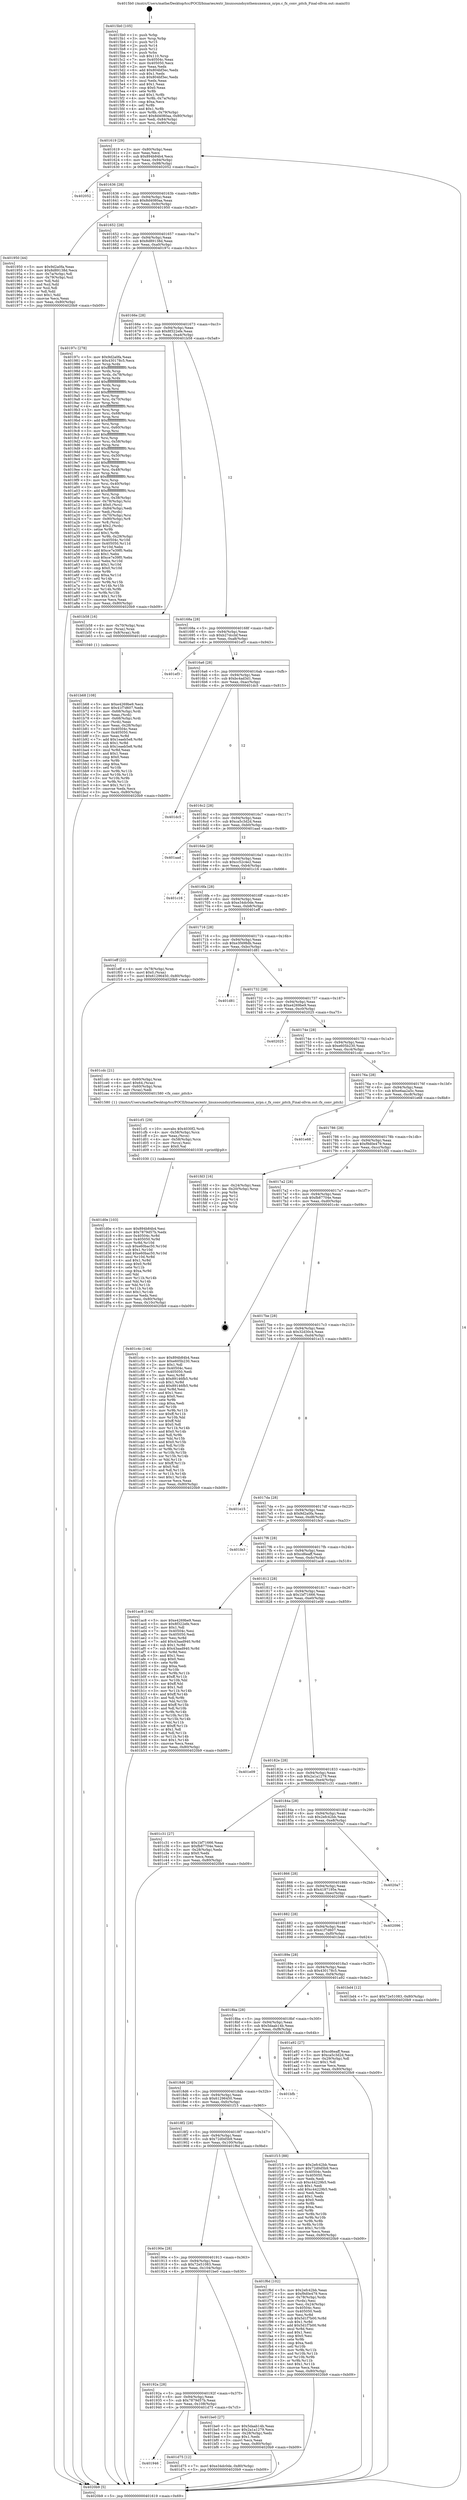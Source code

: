 digraph "0x4015b0" {
  label = "0x4015b0 (/mnt/c/Users/mathe/Desktop/tcc/POCII/binaries/extr_linuxsoundsynthemuxemux_nrpn.c_fx_conv_pitch_Final-ollvm.out::main(0))"
  labelloc = "t"
  node[shape=record]

  Entry [label="",width=0.3,height=0.3,shape=circle,fillcolor=black,style=filled]
  "0x401619" [label="{
     0x401619 [29]\l
     | [instrs]\l
     &nbsp;&nbsp;0x401619 \<+3\>: mov -0x80(%rbp),%eax\l
     &nbsp;&nbsp;0x40161c \<+2\>: mov %eax,%ecx\l
     &nbsp;&nbsp;0x40161e \<+6\>: sub $0x894b84b4,%ecx\l
     &nbsp;&nbsp;0x401624 \<+6\>: mov %eax,-0x94(%rbp)\l
     &nbsp;&nbsp;0x40162a \<+6\>: mov %ecx,-0x98(%rbp)\l
     &nbsp;&nbsp;0x401630 \<+6\>: je 0000000000402052 \<main+0xaa2\>\l
  }"]
  "0x402052" [label="{
     0x402052\l
  }", style=dashed]
  "0x401636" [label="{
     0x401636 [28]\l
     | [instrs]\l
     &nbsp;&nbsp;0x401636 \<+5\>: jmp 000000000040163b \<main+0x8b\>\l
     &nbsp;&nbsp;0x40163b \<+6\>: mov -0x94(%rbp),%eax\l
     &nbsp;&nbsp;0x401641 \<+5\>: sub $0x8d4080aa,%eax\l
     &nbsp;&nbsp;0x401646 \<+6\>: mov %eax,-0x9c(%rbp)\l
     &nbsp;&nbsp;0x40164c \<+6\>: je 0000000000401950 \<main+0x3a0\>\l
  }"]
  Exit [label="",width=0.3,height=0.3,shape=circle,fillcolor=black,style=filled,peripheries=2]
  "0x401950" [label="{
     0x401950 [44]\l
     | [instrs]\l
     &nbsp;&nbsp;0x401950 \<+5\>: mov $0x9d2a0fa,%eax\l
     &nbsp;&nbsp;0x401955 \<+5\>: mov $0x8d89138d,%ecx\l
     &nbsp;&nbsp;0x40195a \<+3\>: mov -0x7a(%rbp),%dl\l
     &nbsp;&nbsp;0x40195d \<+4\>: mov -0x79(%rbp),%sil\l
     &nbsp;&nbsp;0x401961 \<+3\>: mov %dl,%dil\l
     &nbsp;&nbsp;0x401964 \<+3\>: and %sil,%dil\l
     &nbsp;&nbsp;0x401967 \<+3\>: xor %sil,%dl\l
     &nbsp;&nbsp;0x40196a \<+3\>: or %dl,%dil\l
     &nbsp;&nbsp;0x40196d \<+4\>: test $0x1,%dil\l
     &nbsp;&nbsp;0x401971 \<+3\>: cmovne %ecx,%eax\l
     &nbsp;&nbsp;0x401974 \<+3\>: mov %eax,-0x80(%rbp)\l
     &nbsp;&nbsp;0x401977 \<+5\>: jmp 00000000004020b9 \<main+0xb09\>\l
  }"]
  "0x401652" [label="{
     0x401652 [28]\l
     | [instrs]\l
     &nbsp;&nbsp;0x401652 \<+5\>: jmp 0000000000401657 \<main+0xa7\>\l
     &nbsp;&nbsp;0x401657 \<+6\>: mov -0x94(%rbp),%eax\l
     &nbsp;&nbsp;0x40165d \<+5\>: sub $0x8d89138d,%eax\l
     &nbsp;&nbsp;0x401662 \<+6\>: mov %eax,-0xa0(%rbp)\l
     &nbsp;&nbsp;0x401668 \<+6\>: je 000000000040197c \<main+0x3cc\>\l
  }"]
  "0x4020b9" [label="{
     0x4020b9 [5]\l
     | [instrs]\l
     &nbsp;&nbsp;0x4020b9 \<+5\>: jmp 0000000000401619 \<main+0x69\>\l
  }"]
  "0x4015b0" [label="{
     0x4015b0 [105]\l
     | [instrs]\l
     &nbsp;&nbsp;0x4015b0 \<+1\>: push %rbp\l
     &nbsp;&nbsp;0x4015b1 \<+3\>: mov %rsp,%rbp\l
     &nbsp;&nbsp;0x4015b4 \<+2\>: push %r15\l
     &nbsp;&nbsp;0x4015b6 \<+2\>: push %r14\l
     &nbsp;&nbsp;0x4015b8 \<+2\>: push %r12\l
     &nbsp;&nbsp;0x4015ba \<+1\>: push %rbx\l
     &nbsp;&nbsp;0x4015bb \<+7\>: sub $0x110,%rsp\l
     &nbsp;&nbsp;0x4015c2 \<+7\>: mov 0x40504c,%eax\l
     &nbsp;&nbsp;0x4015c9 \<+7\>: mov 0x405050,%ecx\l
     &nbsp;&nbsp;0x4015d0 \<+2\>: mov %eax,%edx\l
     &nbsp;&nbsp;0x4015d2 \<+6\>: add $0x804bf3ec,%edx\l
     &nbsp;&nbsp;0x4015d8 \<+3\>: sub $0x1,%edx\l
     &nbsp;&nbsp;0x4015db \<+6\>: sub $0x804bf3ec,%edx\l
     &nbsp;&nbsp;0x4015e1 \<+3\>: imul %edx,%eax\l
     &nbsp;&nbsp;0x4015e4 \<+3\>: and $0x1,%eax\l
     &nbsp;&nbsp;0x4015e7 \<+3\>: cmp $0x0,%eax\l
     &nbsp;&nbsp;0x4015ea \<+4\>: sete %r8b\l
     &nbsp;&nbsp;0x4015ee \<+4\>: and $0x1,%r8b\l
     &nbsp;&nbsp;0x4015f2 \<+4\>: mov %r8b,-0x7a(%rbp)\l
     &nbsp;&nbsp;0x4015f6 \<+3\>: cmp $0xa,%ecx\l
     &nbsp;&nbsp;0x4015f9 \<+4\>: setl %r8b\l
     &nbsp;&nbsp;0x4015fd \<+4\>: and $0x1,%r8b\l
     &nbsp;&nbsp;0x401601 \<+4\>: mov %r8b,-0x79(%rbp)\l
     &nbsp;&nbsp;0x401605 \<+7\>: movl $0x8d4080aa,-0x80(%rbp)\l
     &nbsp;&nbsp;0x40160c \<+6\>: mov %edi,-0x84(%rbp)\l
     &nbsp;&nbsp;0x401612 \<+7\>: mov %rsi,-0x90(%rbp)\l
  }"]
  "0x401946" [label="{
     0x401946\l
  }", style=dashed]
  "0x40197c" [label="{
     0x40197c [278]\l
     | [instrs]\l
     &nbsp;&nbsp;0x40197c \<+5\>: mov $0x9d2a0fa,%eax\l
     &nbsp;&nbsp;0x401981 \<+5\>: mov $0x430178c5,%ecx\l
     &nbsp;&nbsp;0x401986 \<+3\>: mov %rsp,%rdx\l
     &nbsp;&nbsp;0x401989 \<+4\>: add $0xfffffffffffffff0,%rdx\l
     &nbsp;&nbsp;0x40198d \<+3\>: mov %rdx,%rsp\l
     &nbsp;&nbsp;0x401990 \<+4\>: mov %rdx,-0x78(%rbp)\l
     &nbsp;&nbsp;0x401994 \<+3\>: mov %rsp,%rdx\l
     &nbsp;&nbsp;0x401997 \<+4\>: add $0xfffffffffffffff0,%rdx\l
     &nbsp;&nbsp;0x40199b \<+3\>: mov %rdx,%rsp\l
     &nbsp;&nbsp;0x40199e \<+3\>: mov %rsp,%rsi\l
     &nbsp;&nbsp;0x4019a1 \<+4\>: add $0xfffffffffffffff0,%rsi\l
     &nbsp;&nbsp;0x4019a5 \<+3\>: mov %rsi,%rsp\l
     &nbsp;&nbsp;0x4019a8 \<+4\>: mov %rsi,-0x70(%rbp)\l
     &nbsp;&nbsp;0x4019ac \<+3\>: mov %rsp,%rsi\l
     &nbsp;&nbsp;0x4019af \<+4\>: add $0xfffffffffffffff0,%rsi\l
     &nbsp;&nbsp;0x4019b3 \<+3\>: mov %rsi,%rsp\l
     &nbsp;&nbsp;0x4019b6 \<+4\>: mov %rsi,-0x68(%rbp)\l
     &nbsp;&nbsp;0x4019ba \<+3\>: mov %rsp,%rsi\l
     &nbsp;&nbsp;0x4019bd \<+4\>: add $0xfffffffffffffff0,%rsi\l
     &nbsp;&nbsp;0x4019c1 \<+3\>: mov %rsi,%rsp\l
     &nbsp;&nbsp;0x4019c4 \<+4\>: mov %rsi,-0x60(%rbp)\l
     &nbsp;&nbsp;0x4019c8 \<+3\>: mov %rsp,%rsi\l
     &nbsp;&nbsp;0x4019cb \<+4\>: add $0xfffffffffffffff0,%rsi\l
     &nbsp;&nbsp;0x4019cf \<+3\>: mov %rsi,%rsp\l
     &nbsp;&nbsp;0x4019d2 \<+4\>: mov %rsi,-0x58(%rbp)\l
     &nbsp;&nbsp;0x4019d6 \<+3\>: mov %rsp,%rsi\l
     &nbsp;&nbsp;0x4019d9 \<+4\>: add $0xfffffffffffffff0,%rsi\l
     &nbsp;&nbsp;0x4019dd \<+3\>: mov %rsi,%rsp\l
     &nbsp;&nbsp;0x4019e0 \<+4\>: mov %rsi,-0x50(%rbp)\l
     &nbsp;&nbsp;0x4019e4 \<+3\>: mov %rsp,%rsi\l
     &nbsp;&nbsp;0x4019e7 \<+4\>: add $0xfffffffffffffff0,%rsi\l
     &nbsp;&nbsp;0x4019eb \<+3\>: mov %rsi,%rsp\l
     &nbsp;&nbsp;0x4019ee \<+4\>: mov %rsi,-0x48(%rbp)\l
     &nbsp;&nbsp;0x4019f2 \<+3\>: mov %rsp,%rsi\l
     &nbsp;&nbsp;0x4019f5 \<+4\>: add $0xfffffffffffffff0,%rsi\l
     &nbsp;&nbsp;0x4019f9 \<+3\>: mov %rsi,%rsp\l
     &nbsp;&nbsp;0x4019fc \<+4\>: mov %rsi,-0x40(%rbp)\l
     &nbsp;&nbsp;0x401a00 \<+3\>: mov %rsp,%rsi\l
     &nbsp;&nbsp;0x401a03 \<+4\>: add $0xfffffffffffffff0,%rsi\l
     &nbsp;&nbsp;0x401a07 \<+3\>: mov %rsi,%rsp\l
     &nbsp;&nbsp;0x401a0a \<+4\>: mov %rsi,-0x38(%rbp)\l
     &nbsp;&nbsp;0x401a0e \<+4\>: mov -0x78(%rbp),%rsi\l
     &nbsp;&nbsp;0x401a12 \<+6\>: movl $0x0,(%rsi)\l
     &nbsp;&nbsp;0x401a18 \<+6\>: mov -0x84(%rbp),%edi\l
     &nbsp;&nbsp;0x401a1e \<+2\>: mov %edi,(%rdx)\l
     &nbsp;&nbsp;0x401a20 \<+4\>: mov -0x70(%rbp),%rsi\l
     &nbsp;&nbsp;0x401a24 \<+7\>: mov -0x90(%rbp),%r8\l
     &nbsp;&nbsp;0x401a2b \<+3\>: mov %r8,(%rsi)\l
     &nbsp;&nbsp;0x401a2e \<+3\>: cmpl $0x2,(%rdx)\l
     &nbsp;&nbsp;0x401a31 \<+4\>: setne %r9b\l
     &nbsp;&nbsp;0x401a35 \<+4\>: and $0x1,%r9b\l
     &nbsp;&nbsp;0x401a39 \<+4\>: mov %r9b,-0x29(%rbp)\l
     &nbsp;&nbsp;0x401a3d \<+8\>: mov 0x40504c,%r10d\l
     &nbsp;&nbsp;0x401a45 \<+8\>: mov 0x405050,%r11d\l
     &nbsp;&nbsp;0x401a4d \<+3\>: mov %r10d,%ebx\l
     &nbsp;&nbsp;0x401a50 \<+6\>: add $0xce7e39f0,%ebx\l
     &nbsp;&nbsp;0x401a56 \<+3\>: sub $0x1,%ebx\l
     &nbsp;&nbsp;0x401a59 \<+6\>: sub $0xce7e39f0,%ebx\l
     &nbsp;&nbsp;0x401a5f \<+4\>: imul %ebx,%r10d\l
     &nbsp;&nbsp;0x401a63 \<+4\>: and $0x1,%r10d\l
     &nbsp;&nbsp;0x401a67 \<+4\>: cmp $0x0,%r10d\l
     &nbsp;&nbsp;0x401a6b \<+4\>: sete %r9b\l
     &nbsp;&nbsp;0x401a6f \<+4\>: cmp $0xa,%r11d\l
     &nbsp;&nbsp;0x401a73 \<+4\>: setl %r14b\l
     &nbsp;&nbsp;0x401a77 \<+3\>: mov %r9b,%r15b\l
     &nbsp;&nbsp;0x401a7a \<+3\>: and %r14b,%r15b\l
     &nbsp;&nbsp;0x401a7d \<+3\>: xor %r14b,%r9b\l
     &nbsp;&nbsp;0x401a80 \<+3\>: or %r9b,%r15b\l
     &nbsp;&nbsp;0x401a83 \<+4\>: test $0x1,%r15b\l
     &nbsp;&nbsp;0x401a87 \<+3\>: cmovne %ecx,%eax\l
     &nbsp;&nbsp;0x401a8a \<+3\>: mov %eax,-0x80(%rbp)\l
     &nbsp;&nbsp;0x401a8d \<+5\>: jmp 00000000004020b9 \<main+0xb09\>\l
  }"]
  "0x40166e" [label="{
     0x40166e [28]\l
     | [instrs]\l
     &nbsp;&nbsp;0x40166e \<+5\>: jmp 0000000000401673 \<main+0xc3\>\l
     &nbsp;&nbsp;0x401673 \<+6\>: mov -0x94(%rbp),%eax\l
     &nbsp;&nbsp;0x401679 \<+5\>: sub $0x8f322efe,%eax\l
     &nbsp;&nbsp;0x40167e \<+6\>: mov %eax,-0xa4(%rbp)\l
     &nbsp;&nbsp;0x401684 \<+6\>: je 0000000000401b58 \<main+0x5a8\>\l
  }"]
  "0x401d75" [label="{
     0x401d75 [12]\l
     | [instrs]\l
     &nbsp;&nbsp;0x401d75 \<+7\>: movl $0xe34dc0de,-0x80(%rbp)\l
     &nbsp;&nbsp;0x401d7c \<+5\>: jmp 00000000004020b9 \<main+0xb09\>\l
  }"]
  "0x401d0e" [label="{
     0x401d0e [103]\l
     | [instrs]\l
     &nbsp;&nbsp;0x401d0e \<+5\>: mov $0x894b84b4,%esi\l
     &nbsp;&nbsp;0x401d13 \<+5\>: mov $0x7879d57b,%edx\l
     &nbsp;&nbsp;0x401d18 \<+8\>: mov 0x40504c,%r8d\l
     &nbsp;&nbsp;0x401d20 \<+8\>: mov 0x405050,%r9d\l
     &nbsp;&nbsp;0x401d28 \<+3\>: mov %r8d,%r10d\l
     &nbsp;&nbsp;0x401d2b \<+7\>: sub $0xe60bac50,%r10d\l
     &nbsp;&nbsp;0x401d32 \<+4\>: sub $0x1,%r10d\l
     &nbsp;&nbsp;0x401d36 \<+7\>: add $0xe60bac50,%r10d\l
     &nbsp;&nbsp;0x401d3d \<+4\>: imul %r10d,%r8d\l
     &nbsp;&nbsp;0x401d41 \<+4\>: and $0x1,%r8d\l
     &nbsp;&nbsp;0x401d45 \<+4\>: cmp $0x0,%r8d\l
     &nbsp;&nbsp;0x401d49 \<+4\>: sete %r11b\l
     &nbsp;&nbsp;0x401d4d \<+4\>: cmp $0xa,%r9d\l
     &nbsp;&nbsp;0x401d51 \<+3\>: setl %bl\l
     &nbsp;&nbsp;0x401d54 \<+3\>: mov %r11b,%r14b\l
     &nbsp;&nbsp;0x401d57 \<+3\>: and %bl,%r14b\l
     &nbsp;&nbsp;0x401d5a \<+3\>: xor %bl,%r11b\l
     &nbsp;&nbsp;0x401d5d \<+3\>: or %r11b,%r14b\l
     &nbsp;&nbsp;0x401d60 \<+4\>: test $0x1,%r14b\l
     &nbsp;&nbsp;0x401d64 \<+3\>: cmovne %edx,%esi\l
     &nbsp;&nbsp;0x401d67 \<+3\>: mov %esi,-0x80(%rbp)\l
     &nbsp;&nbsp;0x401d6a \<+6\>: mov %eax,-0x10c(%rbp)\l
     &nbsp;&nbsp;0x401d70 \<+5\>: jmp 00000000004020b9 \<main+0xb09\>\l
  }"]
  "0x401b58" [label="{
     0x401b58 [16]\l
     | [instrs]\l
     &nbsp;&nbsp;0x401b58 \<+4\>: mov -0x70(%rbp),%rax\l
     &nbsp;&nbsp;0x401b5c \<+3\>: mov (%rax),%rax\l
     &nbsp;&nbsp;0x401b5f \<+4\>: mov 0x8(%rax),%rdi\l
     &nbsp;&nbsp;0x401b63 \<+5\>: call 0000000000401040 \<atoi@plt\>\l
     | [calls]\l
     &nbsp;&nbsp;0x401040 \{1\} (unknown)\l
  }"]
  "0x40168a" [label="{
     0x40168a [28]\l
     | [instrs]\l
     &nbsp;&nbsp;0x40168a \<+5\>: jmp 000000000040168f \<main+0xdf\>\l
     &nbsp;&nbsp;0x40168f \<+6\>: mov -0x94(%rbp),%eax\l
     &nbsp;&nbsp;0x401695 \<+5\>: sub $0xb27dccbf,%eax\l
     &nbsp;&nbsp;0x40169a \<+6\>: mov %eax,-0xa8(%rbp)\l
     &nbsp;&nbsp;0x4016a0 \<+6\>: je 0000000000401ef3 \<main+0x943\>\l
  }"]
  "0x401cf1" [label="{
     0x401cf1 [29]\l
     | [instrs]\l
     &nbsp;&nbsp;0x401cf1 \<+10\>: movabs $0x4030f2,%rdi\l
     &nbsp;&nbsp;0x401cfb \<+4\>: mov -0x58(%rbp),%rcx\l
     &nbsp;&nbsp;0x401cff \<+2\>: mov %eax,(%rcx)\l
     &nbsp;&nbsp;0x401d01 \<+4\>: mov -0x58(%rbp),%rcx\l
     &nbsp;&nbsp;0x401d05 \<+2\>: mov (%rcx),%esi\l
     &nbsp;&nbsp;0x401d07 \<+2\>: mov $0x0,%al\l
     &nbsp;&nbsp;0x401d09 \<+5\>: call 0000000000401030 \<printf@plt\>\l
     | [calls]\l
     &nbsp;&nbsp;0x401030 \{1\} (unknown)\l
  }"]
  "0x401ef3" [label="{
     0x401ef3\l
  }", style=dashed]
  "0x4016a6" [label="{
     0x4016a6 [28]\l
     | [instrs]\l
     &nbsp;&nbsp;0x4016a6 \<+5\>: jmp 00000000004016ab \<main+0xfb\>\l
     &nbsp;&nbsp;0x4016ab \<+6\>: mov -0x94(%rbp),%eax\l
     &nbsp;&nbsp;0x4016b1 \<+5\>: sub $0xbc4ad3d1,%eax\l
     &nbsp;&nbsp;0x4016b6 \<+6\>: mov %eax,-0xac(%rbp)\l
     &nbsp;&nbsp;0x4016bc \<+6\>: je 0000000000401dc5 \<main+0x815\>\l
  }"]
  "0x40192a" [label="{
     0x40192a [28]\l
     | [instrs]\l
     &nbsp;&nbsp;0x40192a \<+5\>: jmp 000000000040192f \<main+0x37f\>\l
     &nbsp;&nbsp;0x40192f \<+6\>: mov -0x94(%rbp),%eax\l
     &nbsp;&nbsp;0x401935 \<+5\>: sub $0x7879d57b,%eax\l
     &nbsp;&nbsp;0x40193a \<+6\>: mov %eax,-0x108(%rbp)\l
     &nbsp;&nbsp;0x401940 \<+6\>: je 0000000000401d75 \<main+0x7c5\>\l
  }"]
  "0x401dc5" [label="{
     0x401dc5\l
  }", style=dashed]
  "0x4016c2" [label="{
     0x4016c2 [28]\l
     | [instrs]\l
     &nbsp;&nbsp;0x4016c2 \<+5\>: jmp 00000000004016c7 \<main+0x117\>\l
     &nbsp;&nbsp;0x4016c7 \<+6\>: mov -0x94(%rbp),%eax\l
     &nbsp;&nbsp;0x4016cd \<+5\>: sub $0xca5c3d2d,%eax\l
     &nbsp;&nbsp;0x4016d2 \<+6\>: mov %eax,-0xb0(%rbp)\l
     &nbsp;&nbsp;0x4016d8 \<+6\>: je 0000000000401aad \<main+0x4fd\>\l
  }"]
  "0x401be0" [label="{
     0x401be0 [27]\l
     | [instrs]\l
     &nbsp;&nbsp;0x401be0 \<+5\>: mov $0x5daab14b,%eax\l
     &nbsp;&nbsp;0x401be5 \<+5\>: mov $0x2a1a1279,%ecx\l
     &nbsp;&nbsp;0x401bea \<+3\>: mov -0x28(%rbp),%edx\l
     &nbsp;&nbsp;0x401bed \<+3\>: cmp $0x1,%edx\l
     &nbsp;&nbsp;0x401bf0 \<+3\>: cmovl %ecx,%eax\l
     &nbsp;&nbsp;0x401bf3 \<+3\>: mov %eax,-0x80(%rbp)\l
     &nbsp;&nbsp;0x401bf6 \<+5\>: jmp 00000000004020b9 \<main+0xb09\>\l
  }"]
  "0x401aad" [label="{
     0x401aad\l
  }", style=dashed]
  "0x4016de" [label="{
     0x4016de [28]\l
     | [instrs]\l
     &nbsp;&nbsp;0x4016de \<+5\>: jmp 00000000004016e3 \<main+0x133\>\l
     &nbsp;&nbsp;0x4016e3 \<+6\>: mov -0x94(%rbp),%eax\l
     &nbsp;&nbsp;0x4016e9 \<+5\>: sub $0xcc52c4e2,%eax\l
     &nbsp;&nbsp;0x4016ee \<+6\>: mov %eax,-0xb4(%rbp)\l
     &nbsp;&nbsp;0x4016f4 \<+6\>: je 0000000000401c16 \<main+0x666\>\l
  }"]
  "0x40190e" [label="{
     0x40190e [28]\l
     | [instrs]\l
     &nbsp;&nbsp;0x40190e \<+5\>: jmp 0000000000401913 \<main+0x363\>\l
     &nbsp;&nbsp;0x401913 \<+6\>: mov -0x94(%rbp),%eax\l
     &nbsp;&nbsp;0x401919 \<+5\>: sub $0x72e51083,%eax\l
     &nbsp;&nbsp;0x40191e \<+6\>: mov %eax,-0x104(%rbp)\l
     &nbsp;&nbsp;0x401924 \<+6\>: je 0000000000401be0 \<main+0x630\>\l
  }"]
  "0x401c16" [label="{
     0x401c16\l
  }", style=dashed]
  "0x4016fa" [label="{
     0x4016fa [28]\l
     | [instrs]\l
     &nbsp;&nbsp;0x4016fa \<+5\>: jmp 00000000004016ff \<main+0x14f\>\l
     &nbsp;&nbsp;0x4016ff \<+6\>: mov -0x94(%rbp),%eax\l
     &nbsp;&nbsp;0x401705 \<+5\>: sub $0xe34dc0de,%eax\l
     &nbsp;&nbsp;0x40170a \<+6\>: mov %eax,-0xb8(%rbp)\l
     &nbsp;&nbsp;0x401710 \<+6\>: je 0000000000401eff \<main+0x94f\>\l
  }"]
  "0x401f6d" [label="{
     0x401f6d [102]\l
     | [instrs]\l
     &nbsp;&nbsp;0x401f6d \<+5\>: mov $0x2efc42bb,%eax\l
     &nbsp;&nbsp;0x401f72 \<+5\>: mov $0xf9d0e479,%ecx\l
     &nbsp;&nbsp;0x401f77 \<+4\>: mov -0x78(%rbp),%rdx\l
     &nbsp;&nbsp;0x401f7b \<+2\>: mov (%rdx),%esi\l
     &nbsp;&nbsp;0x401f7d \<+3\>: mov %esi,-0x24(%rbp)\l
     &nbsp;&nbsp;0x401f80 \<+7\>: mov 0x40504c,%esi\l
     &nbsp;&nbsp;0x401f87 \<+7\>: mov 0x405050,%edi\l
     &nbsp;&nbsp;0x401f8e \<+3\>: mov %esi,%r8d\l
     &nbsp;&nbsp;0x401f91 \<+7\>: sub $0x5d1f7b00,%r8d\l
     &nbsp;&nbsp;0x401f98 \<+4\>: sub $0x1,%r8d\l
     &nbsp;&nbsp;0x401f9c \<+7\>: add $0x5d1f7b00,%r8d\l
     &nbsp;&nbsp;0x401fa3 \<+4\>: imul %r8d,%esi\l
     &nbsp;&nbsp;0x401fa7 \<+3\>: and $0x1,%esi\l
     &nbsp;&nbsp;0x401faa \<+3\>: cmp $0x0,%esi\l
     &nbsp;&nbsp;0x401fad \<+4\>: sete %r9b\l
     &nbsp;&nbsp;0x401fb1 \<+3\>: cmp $0xa,%edi\l
     &nbsp;&nbsp;0x401fb4 \<+4\>: setl %r10b\l
     &nbsp;&nbsp;0x401fb8 \<+3\>: mov %r9b,%r11b\l
     &nbsp;&nbsp;0x401fbb \<+3\>: and %r10b,%r11b\l
     &nbsp;&nbsp;0x401fbe \<+3\>: xor %r10b,%r9b\l
     &nbsp;&nbsp;0x401fc1 \<+3\>: or %r9b,%r11b\l
     &nbsp;&nbsp;0x401fc4 \<+4\>: test $0x1,%r11b\l
     &nbsp;&nbsp;0x401fc8 \<+3\>: cmovne %ecx,%eax\l
     &nbsp;&nbsp;0x401fcb \<+3\>: mov %eax,-0x80(%rbp)\l
     &nbsp;&nbsp;0x401fce \<+5\>: jmp 00000000004020b9 \<main+0xb09\>\l
  }"]
  "0x401eff" [label="{
     0x401eff [22]\l
     | [instrs]\l
     &nbsp;&nbsp;0x401eff \<+4\>: mov -0x78(%rbp),%rax\l
     &nbsp;&nbsp;0x401f03 \<+6\>: movl $0x0,(%rax)\l
     &nbsp;&nbsp;0x401f09 \<+7\>: movl $0x61296450,-0x80(%rbp)\l
     &nbsp;&nbsp;0x401f10 \<+5\>: jmp 00000000004020b9 \<main+0xb09\>\l
  }"]
  "0x401716" [label="{
     0x401716 [28]\l
     | [instrs]\l
     &nbsp;&nbsp;0x401716 \<+5\>: jmp 000000000040171b \<main+0x16b\>\l
     &nbsp;&nbsp;0x40171b \<+6\>: mov -0x94(%rbp),%eax\l
     &nbsp;&nbsp;0x401721 \<+5\>: sub $0xe3f498db,%eax\l
     &nbsp;&nbsp;0x401726 \<+6\>: mov %eax,-0xbc(%rbp)\l
     &nbsp;&nbsp;0x40172c \<+6\>: je 0000000000401d81 \<main+0x7d1\>\l
  }"]
  "0x4018f2" [label="{
     0x4018f2 [28]\l
     | [instrs]\l
     &nbsp;&nbsp;0x4018f2 \<+5\>: jmp 00000000004018f7 \<main+0x347\>\l
     &nbsp;&nbsp;0x4018f7 \<+6\>: mov -0x94(%rbp),%eax\l
     &nbsp;&nbsp;0x4018fd \<+5\>: sub $0x72d0d5b9,%eax\l
     &nbsp;&nbsp;0x401902 \<+6\>: mov %eax,-0x100(%rbp)\l
     &nbsp;&nbsp;0x401908 \<+6\>: je 0000000000401f6d \<main+0x9bd\>\l
  }"]
  "0x401d81" [label="{
     0x401d81\l
  }", style=dashed]
  "0x401732" [label="{
     0x401732 [28]\l
     | [instrs]\l
     &nbsp;&nbsp;0x401732 \<+5\>: jmp 0000000000401737 \<main+0x187\>\l
     &nbsp;&nbsp;0x401737 \<+6\>: mov -0x94(%rbp),%eax\l
     &nbsp;&nbsp;0x40173d \<+5\>: sub $0xe4269be9,%eax\l
     &nbsp;&nbsp;0x401742 \<+6\>: mov %eax,-0xc0(%rbp)\l
     &nbsp;&nbsp;0x401748 \<+6\>: je 0000000000402025 \<main+0xa75\>\l
  }"]
  "0x401f15" [label="{
     0x401f15 [88]\l
     | [instrs]\l
     &nbsp;&nbsp;0x401f15 \<+5\>: mov $0x2efc42bb,%eax\l
     &nbsp;&nbsp;0x401f1a \<+5\>: mov $0x72d0d5b9,%ecx\l
     &nbsp;&nbsp;0x401f1f \<+7\>: mov 0x40504c,%edx\l
     &nbsp;&nbsp;0x401f26 \<+7\>: mov 0x405050,%esi\l
     &nbsp;&nbsp;0x401f2d \<+2\>: mov %edx,%edi\l
     &nbsp;&nbsp;0x401f2f \<+6\>: sub $0xc44229b5,%edi\l
     &nbsp;&nbsp;0x401f35 \<+3\>: sub $0x1,%edi\l
     &nbsp;&nbsp;0x401f38 \<+6\>: add $0xc44229b5,%edi\l
     &nbsp;&nbsp;0x401f3e \<+3\>: imul %edi,%edx\l
     &nbsp;&nbsp;0x401f41 \<+3\>: and $0x1,%edx\l
     &nbsp;&nbsp;0x401f44 \<+3\>: cmp $0x0,%edx\l
     &nbsp;&nbsp;0x401f47 \<+4\>: sete %r8b\l
     &nbsp;&nbsp;0x401f4b \<+3\>: cmp $0xa,%esi\l
     &nbsp;&nbsp;0x401f4e \<+4\>: setl %r9b\l
     &nbsp;&nbsp;0x401f52 \<+3\>: mov %r8b,%r10b\l
     &nbsp;&nbsp;0x401f55 \<+3\>: and %r9b,%r10b\l
     &nbsp;&nbsp;0x401f58 \<+3\>: xor %r9b,%r8b\l
     &nbsp;&nbsp;0x401f5b \<+3\>: or %r8b,%r10b\l
     &nbsp;&nbsp;0x401f5e \<+4\>: test $0x1,%r10b\l
     &nbsp;&nbsp;0x401f62 \<+3\>: cmovne %ecx,%eax\l
     &nbsp;&nbsp;0x401f65 \<+3\>: mov %eax,-0x80(%rbp)\l
     &nbsp;&nbsp;0x401f68 \<+5\>: jmp 00000000004020b9 \<main+0xb09\>\l
  }"]
  "0x402025" [label="{
     0x402025\l
  }", style=dashed]
  "0x40174e" [label="{
     0x40174e [28]\l
     | [instrs]\l
     &nbsp;&nbsp;0x40174e \<+5\>: jmp 0000000000401753 \<main+0x1a3\>\l
     &nbsp;&nbsp;0x401753 \<+6\>: mov -0x94(%rbp),%eax\l
     &nbsp;&nbsp;0x401759 \<+5\>: sub $0xe605b230,%eax\l
     &nbsp;&nbsp;0x40175e \<+6\>: mov %eax,-0xc4(%rbp)\l
     &nbsp;&nbsp;0x401764 \<+6\>: je 0000000000401cdc \<main+0x72c\>\l
  }"]
  "0x4018d6" [label="{
     0x4018d6 [28]\l
     | [instrs]\l
     &nbsp;&nbsp;0x4018d6 \<+5\>: jmp 00000000004018db \<main+0x32b\>\l
     &nbsp;&nbsp;0x4018db \<+6\>: mov -0x94(%rbp),%eax\l
     &nbsp;&nbsp;0x4018e1 \<+5\>: sub $0x61296450,%eax\l
     &nbsp;&nbsp;0x4018e6 \<+6\>: mov %eax,-0xfc(%rbp)\l
     &nbsp;&nbsp;0x4018ec \<+6\>: je 0000000000401f15 \<main+0x965\>\l
  }"]
  "0x401cdc" [label="{
     0x401cdc [21]\l
     | [instrs]\l
     &nbsp;&nbsp;0x401cdc \<+4\>: mov -0x60(%rbp),%rax\l
     &nbsp;&nbsp;0x401ce0 \<+6\>: movl $0x64,(%rax)\l
     &nbsp;&nbsp;0x401ce6 \<+4\>: mov -0x60(%rbp),%rax\l
     &nbsp;&nbsp;0x401cea \<+2\>: mov (%rax),%edi\l
     &nbsp;&nbsp;0x401cec \<+5\>: call 0000000000401580 \<fx_conv_pitch\>\l
     | [calls]\l
     &nbsp;&nbsp;0x401580 \{1\} (/mnt/c/Users/mathe/Desktop/tcc/POCII/binaries/extr_linuxsoundsynthemuxemux_nrpn.c_fx_conv_pitch_Final-ollvm.out::fx_conv_pitch)\l
  }"]
  "0x40176a" [label="{
     0x40176a [28]\l
     | [instrs]\l
     &nbsp;&nbsp;0x40176a \<+5\>: jmp 000000000040176f \<main+0x1bf\>\l
     &nbsp;&nbsp;0x40176f \<+6\>: mov -0x94(%rbp),%eax\l
     &nbsp;&nbsp;0x401775 \<+5\>: sub $0xe6aa2a5c,%eax\l
     &nbsp;&nbsp;0x40177a \<+6\>: mov %eax,-0xc8(%rbp)\l
     &nbsp;&nbsp;0x401780 \<+6\>: je 0000000000401e68 \<main+0x8b8\>\l
  }"]
  "0x401bfb" [label="{
     0x401bfb\l
  }", style=dashed]
  "0x401e68" [label="{
     0x401e68\l
  }", style=dashed]
  "0x401786" [label="{
     0x401786 [28]\l
     | [instrs]\l
     &nbsp;&nbsp;0x401786 \<+5\>: jmp 000000000040178b \<main+0x1db\>\l
     &nbsp;&nbsp;0x40178b \<+6\>: mov -0x94(%rbp),%eax\l
     &nbsp;&nbsp;0x401791 \<+5\>: sub $0xf9d0e479,%eax\l
     &nbsp;&nbsp;0x401796 \<+6\>: mov %eax,-0xcc(%rbp)\l
     &nbsp;&nbsp;0x40179c \<+6\>: je 0000000000401fd3 \<main+0xa23\>\l
  }"]
  "0x401b68" [label="{
     0x401b68 [108]\l
     | [instrs]\l
     &nbsp;&nbsp;0x401b68 \<+5\>: mov $0xe4269be9,%ecx\l
     &nbsp;&nbsp;0x401b6d \<+5\>: mov $0x41f7d607,%edx\l
     &nbsp;&nbsp;0x401b72 \<+4\>: mov -0x68(%rbp),%rdi\l
     &nbsp;&nbsp;0x401b76 \<+2\>: mov %eax,(%rdi)\l
     &nbsp;&nbsp;0x401b78 \<+4\>: mov -0x68(%rbp),%rdi\l
     &nbsp;&nbsp;0x401b7c \<+2\>: mov (%rdi),%eax\l
     &nbsp;&nbsp;0x401b7e \<+3\>: mov %eax,-0x28(%rbp)\l
     &nbsp;&nbsp;0x401b81 \<+7\>: mov 0x40504c,%eax\l
     &nbsp;&nbsp;0x401b88 \<+7\>: mov 0x405050,%esi\l
     &nbsp;&nbsp;0x401b8f \<+3\>: mov %eax,%r8d\l
     &nbsp;&nbsp;0x401b92 \<+7\>: add $0x1eaeb5e8,%r8d\l
     &nbsp;&nbsp;0x401b99 \<+4\>: sub $0x1,%r8d\l
     &nbsp;&nbsp;0x401b9d \<+7\>: sub $0x1eaeb5e8,%r8d\l
     &nbsp;&nbsp;0x401ba4 \<+4\>: imul %r8d,%eax\l
     &nbsp;&nbsp;0x401ba8 \<+3\>: and $0x1,%eax\l
     &nbsp;&nbsp;0x401bab \<+3\>: cmp $0x0,%eax\l
     &nbsp;&nbsp;0x401bae \<+4\>: sete %r9b\l
     &nbsp;&nbsp;0x401bb2 \<+3\>: cmp $0xa,%esi\l
     &nbsp;&nbsp;0x401bb5 \<+4\>: setl %r10b\l
     &nbsp;&nbsp;0x401bb9 \<+3\>: mov %r9b,%r11b\l
     &nbsp;&nbsp;0x401bbc \<+3\>: and %r10b,%r11b\l
     &nbsp;&nbsp;0x401bbf \<+3\>: xor %r10b,%r9b\l
     &nbsp;&nbsp;0x401bc2 \<+3\>: or %r9b,%r11b\l
     &nbsp;&nbsp;0x401bc5 \<+4\>: test $0x1,%r11b\l
     &nbsp;&nbsp;0x401bc9 \<+3\>: cmovne %edx,%ecx\l
     &nbsp;&nbsp;0x401bcc \<+3\>: mov %ecx,-0x80(%rbp)\l
     &nbsp;&nbsp;0x401bcf \<+5\>: jmp 00000000004020b9 \<main+0xb09\>\l
  }"]
  "0x401fd3" [label="{
     0x401fd3 [16]\l
     | [instrs]\l
     &nbsp;&nbsp;0x401fd3 \<+3\>: mov -0x24(%rbp),%eax\l
     &nbsp;&nbsp;0x401fd6 \<+4\>: lea -0x20(%rbp),%rsp\l
     &nbsp;&nbsp;0x401fda \<+1\>: pop %rbx\l
     &nbsp;&nbsp;0x401fdb \<+2\>: pop %r12\l
     &nbsp;&nbsp;0x401fdd \<+2\>: pop %r14\l
     &nbsp;&nbsp;0x401fdf \<+2\>: pop %r15\l
     &nbsp;&nbsp;0x401fe1 \<+1\>: pop %rbp\l
     &nbsp;&nbsp;0x401fe2 \<+1\>: ret\l
  }"]
  "0x4017a2" [label="{
     0x4017a2 [28]\l
     | [instrs]\l
     &nbsp;&nbsp;0x4017a2 \<+5\>: jmp 00000000004017a7 \<main+0x1f7\>\l
     &nbsp;&nbsp;0x4017a7 \<+6\>: mov -0x94(%rbp),%eax\l
     &nbsp;&nbsp;0x4017ad \<+5\>: sub $0xfb87704e,%eax\l
     &nbsp;&nbsp;0x4017b2 \<+6\>: mov %eax,-0xd0(%rbp)\l
     &nbsp;&nbsp;0x4017b8 \<+6\>: je 0000000000401c4c \<main+0x69c\>\l
  }"]
  "0x4018ba" [label="{
     0x4018ba [28]\l
     | [instrs]\l
     &nbsp;&nbsp;0x4018ba \<+5\>: jmp 00000000004018bf \<main+0x30f\>\l
     &nbsp;&nbsp;0x4018bf \<+6\>: mov -0x94(%rbp),%eax\l
     &nbsp;&nbsp;0x4018c5 \<+5\>: sub $0x5daab14b,%eax\l
     &nbsp;&nbsp;0x4018ca \<+6\>: mov %eax,-0xf8(%rbp)\l
     &nbsp;&nbsp;0x4018d0 \<+6\>: je 0000000000401bfb \<main+0x64b\>\l
  }"]
  "0x401c4c" [label="{
     0x401c4c [144]\l
     | [instrs]\l
     &nbsp;&nbsp;0x401c4c \<+5\>: mov $0x894b84b4,%eax\l
     &nbsp;&nbsp;0x401c51 \<+5\>: mov $0xe605b230,%ecx\l
     &nbsp;&nbsp;0x401c56 \<+2\>: mov $0x1,%dl\l
     &nbsp;&nbsp;0x401c58 \<+7\>: mov 0x40504c,%esi\l
     &nbsp;&nbsp;0x401c5f \<+7\>: mov 0x405050,%edi\l
     &nbsp;&nbsp;0x401c66 \<+3\>: mov %esi,%r8d\l
     &nbsp;&nbsp;0x401c69 \<+7\>: sub $0x89146fb5,%r8d\l
     &nbsp;&nbsp;0x401c70 \<+4\>: sub $0x1,%r8d\l
     &nbsp;&nbsp;0x401c74 \<+7\>: add $0x89146fb5,%r8d\l
     &nbsp;&nbsp;0x401c7b \<+4\>: imul %r8d,%esi\l
     &nbsp;&nbsp;0x401c7f \<+3\>: and $0x1,%esi\l
     &nbsp;&nbsp;0x401c82 \<+3\>: cmp $0x0,%esi\l
     &nbsp;&nbsp;0x401c85 \<+4\>: sete %r9b\l
     &nbsp;&nbsp;0x401c89 \<+3\>: cmp $0xa,%edi\l
     &nbsp;&nbsp;0x401c8c \<+4\>: setl %r10b\l
     &nbsp;&nbsp;0x401c90 \<+3\>: mov %r9b,%r11b\l
     &nbsp;&nbsp;0x401c93 \<+4\>: xor $0xff,%r11b\l
     &nbsp;&nbsp;0x401c97 \<+3\>: mov %r10b,%bl\l
     &nbsp;&nbsp;0x401c9a \<+3\>: xor $0xff,%bl\l
     &nbsp;&nbsp;0x401c9d \<+3\>: xor $0x0,%dl\l
     &nbsp;&nbsp;0x401ca0 \<+3\>: mov %r11b,%r14b\l
     &nbsp;&nbsp;0x401ca3 \<+4\>: and $0x0,%r14b\l
     &nbsp;&nbsp;0x401ca7 \<+3\>: and %dl,%r9b\l
     &nbsp;&nbsp;0x401caa \<+3\>: mov %bl,%r15b\l
     &nbsp;&nbsp;0x401cad \<+4\>: and $0x0,%r15b\l
     &nbsp;&nbsp;0x401cb1 \<+3\>: and %dl,%r10b\l
     &nbsp;&nbsp;0x401cb4 \<+3\>: or %r9b,%r14b\l
     &nbsp;&nbsp;0x401cb7 \<+3\>: or %r10b,%r15b\l
     &nbsp;&nbsp;0x401cba \<+3\>: xor %r15b,%r14b\l
     &nbsp;&nbsp;0x401cbd \<+3\>: or %bl,%r11b\l
     &nbsp;&nbsp;0x401cc0 \<+4\>: xor $0xff,%r11b\l
     &nbsp;&nbsp;0x401cc4 \<+3\>: or $0x0,%dl\l
     &nbsp;&nbsp;0x401cc7 \<+3\>: and %dl,%r11b\l
     &nbsp;&nbsp;0x401cca \<+3\>: or %r11b,%r14b\l
     &nbsp;&nbsp;0x401ccd \<+4\>: test $0x1,%r14b\l
     &nbsp;&nbsp;0x401cd1 \<+3\>: cmovne %ecx,%eax\l
     &nbsp;&nbsp;0x401cd4 \<+3\>: mov %eax,-0x80(%rbp)\l
     &nbsp;&nbsp;0x401cd7 \<+5\>: jmp 00000000004020b9 \<main+0xb09\>\l
  }"]
  "0x4017be" [label="{
     0x4017be [28]\l
     | [instrs]\l
     &nbsp;&nbsp;0x4017be \<+5\>: jmp 00000000004017c3 \<main+0x213\>\l
     &nbsp;&nbsp;0x4017c3 \<+6\>: mov -0x94(%rbp),%eax\l
     &nbsp;&nbsp;0x4017c9 \<+5\>: sub $0x32d30c4,%eax\l
     &nbsp;&nbsp;0x4017ce \<+6\>: mov %eax,-0xd4(%rbp)\l
     &nbsp;&nbsp;0x4017d4 \<+6\>: je 0000000000401e15 \<main+0x865\>\l
  }"]
  "0x401a92" [label="{
     0x401a92 [27]\l
     | [instrs]\l
     &nbsp;&nbsp;0x401a92 \<+5\>: mov $0xcd6eaff,%eax\l
     &nbsp;&nbsp;0x401a97 \<+5\>: mov $0xca5c3d2d,%ecx\l
     &nbsp;&nbsp;0x401a9c \<+3\>: mov -0x29(%rbp),%dl\l
     &nbsp;&nbsp;0x401a9f \<+3\>: test $0x1,%dl\l
     &nbsp;&nbsp;0x401aa2 \<+3\>: cmovne %ecx,%eax\l
     &nbsp;&nbsp;0x401aa5 \<+3\>: mov %eax,-0x80(%rbp)\l
     &nbsp;&nbsp;0x401aa8 \<+5\>: jmp 00000000004020b9 \<main+0xb09\>\l
  }"]
  "0x401e15" [label="{
     0x401e15\l
  }", style=dashed]
  "0x4017da" [label="{
     0x4017da [28]\l
     | [instrs]\l
     &nbsp;&nbsp;0x4017da \<+5\>: jmp 00000000004017df \<main+0x22f\>\l
     &nbsp;&nbsp;0x4017df \<+6\>: mov -0x94(%rbp),%eax\l
     &nbsp;&nbsp;0x4017e5 \<+5\>: sub $0x9d2a0fa,%eax\l
     &nbsp;&nbsp;0x4017ea \<+6\>: mov %eax,-0xd8(%rbp)\l
     &nbsp;&nbsp;0x4017f0 \<+6\>: je 0000000000401fe3 \<main+0xa33\>\l
  }"]
  "0x40189e" [label="{
     0x40189e [28]\l
     | [instrs]\l
     &nbsp;&nbsp;0x40189e \<+5\>: jmp 00000000004018a3 \<main+0x2f3\>\l
     &nbsp;&nbsp;0x4018a3 \<+6\>: mov -0x94(%rbp),%eax\l
     &nbsp;&nbsp;0x4018a9 \<+5\>: sub $0x430178c5,%eax\l
     &nbsp;&nbsp;0x4018ae \<+6\>: mov %eax,-0xf4(%rbp)\l
     &nbsp;&nbsp;0x4018b4 \<+6\>: je 0000000000401a92 \<main+0x4e2\>\l
  }"]
  "0x401fe3" [label="{
     0x401fe3\l
  }", style=dashed]
  "0x4017f6" [label="{
     0x4017f6 [28]\l
     | [instrs]\l
     &nbsp;&nbsp;0x4017f6 \<+5\>: jmp 00000000004017fb \<main+0x24b\>\l
     &nbsp;&nbsp;0x4017fb \<+6\>: mov -0x94(%rbp),%eax\l
     &nbsp;&nbsp;0x401801 \<+5\>: sub $0xcd6eaff,%eax\l
     &nbsp;&nbsp;0x401806 \<+6\>: mov %eax,-0xdc(%rbp)\l
     &nbsp;&nbsp;0x40180c \<+6\>: je 0000000000401ac8 \<main+0x518\>\l
  }"]
  "0x401bd4" [label="{
     0x401bd4 [12]\l
     | [instrs]\l
     &nbsp;&nbsp;0x401bd4 \<+7\>: movl $0x72e51083,-0x80(%rbp)\l
     &nbsp;&nbsp;0x401bdb \<+5\>: jmp 00000000004020b9 \<main+0xb09\>\l
  }"]
  "0x401ac8" [label="{
     0x401ac8 [144]\l
     | [instrs]\l
     &nbsp;&nbsp;0x401ac8 \<+5\>: mov $0xe4269be9,%eax\l
     &nbsp;&nbsp;0x401acd \<+5\>: mov $0x8f322efe,%ecx\l
     &nbsp;&nbsp;0x401ad2 \<+2\>: mov $0x1,%dl\l
     &nbsp;&nbsp;0x401ad4 \<+7\>: mov 0x40504c,%esi\l
     &nbsp;&nbsp;0x401adb \<+7\>: mov 0x405050,%edi\l
     &nbsp;&nbsp;0x401ae2 \<+3\>: mov %esi,%r8d\l
     &nbsp;&nbsp;0x401ae5 \<+7\>: add $0x43aad940,%r8d\l
     &nbsp;&nbsp;0x401aec \<+4\>: sub $0x1,%r8d\l
     &nbsp;&nbsp;0x401af0 \<+7\>: sub $0x43aad940,%r8d\l
     &nbsp;&nbsp;0x401af7 \<+4\>: imul %r8d,%esi\l
     &nbsp;&nbsp;0x401afb \<+3\>: and $0x1,%esi\l
     &nbsp;&nbsp;0x401afe \<+3\>: cmp $0x0,%esi\l
     &nbsp;&nbsp;0x401b01 \<+4\>: sete %r9b\l
     &nbsp;&nbsp;0x401b05 \<+3\>: cmp $0xa,%edi\l
     &nbsp;&nbsp;0x401b08 \<+4\>: setl %r10b\l
     &nbsp;&nbsp;0x401b0c \<+3\>: mov %r9b,%r11b\l
     &nbsp;&nbsp;0x401b0f \<+4\>: xor $0xff,%r11b\l
     &nbsp;&nbsp;0x401b13 \<+3\>: mov %r10b,%bl\l
     &nbsp;&nbsp;0x401b16 \<+3\>: xor $0xff,%bl\l
     &nbsp;&nbsp;0x401b19 \<+3\>: xor $0x1,%dl\l
     &nbsp;&nbsp;0x401b1c \<+3\>: mov %r11b,%r14b\l
     &nbsp;&nbsp;0x401b1f \<+4\>: and $0xff,%r14b\l
     &nbsp;&nbsp;0x401b23 \<+3\>: and %dl,%r9b\l
     &nbsp;&nbsp;0x401b26 \<+3\>: mov %bl,%r15b\l
     &nbsp;&nbsp;0x401b29 \<+4\>: and $0xff,%r15b\l
     &nbsp;&nbsp;0x401b2d \<+3\>: and %dl,%r10b\l
     &nbsp;&nbsp;0x401b30 \<+3\>: or %r9b,%r14b\l
     &nbsp;&nbsp;0x401b33 \<+3\>: or %r10b,%r15b\l
     &nbsp;&nbsp;0x401b36 \<+3\>: xor %r15b,%r14b\l
     &nbsp;&nbsp;0x401b39 \<+3\>: or %bl,%r11b\l
     &nbsp;&nbsp;0x401b3c \<+4\>: xor $0xff,%r11b\l
     &nbsp;&nbsp;0x401b40 \<+3\>: or $0x1,%dl\l
     &nbsp;&nbsp;0x401b43 \<+3\>: and %dl,%r11b\l
     &nbsp;&nbsp;0x401b46 \<+3\>: or %r11b,%r14b\l
     &nbsp;&nbsp;0x401b49 \<+4\>: test $0x1,%r14b\l
     &nbsp;&nbsp;0x401b4d \<+3\>: cmovne %ecx,%eax\l
     &nbsp;&nbsp;0x401b50 \<+3\>: mov %eax,-0x80(%rbp)\l
     &nbsp;&nbsp;0x401b53 \<+5\>: jmp 00000000004020b9 \<main+0xb09\>\l
  }"]
  "0x401812" [label="{
     0x401812 [28]\l
     | [instrs]\l
     &nbsp;&nbsp;0x401812 \<+5\>: jmp 0000000000401817 \<main+0x267\>\l
     &nbsp;&nbsp;0x401817 \<+6\>: mov -0x94(%rbp),%eax\l
     &nbsp;&nbsp;0x40181d \<+5\>: sub $0x1bf71666,%eax\l
     &nbsp;&nbsp;0x401822 \<+6\>: mov %eax,-0xe0(%rbp)\l
     &nbsp;&nbsp;0x401828 \<+6\>: je 0000000000401e09 \<main+0x859\>\l
  }"]
  "0x401882" [label="{
     0x401882 [28]\l
     | [instrs]\l
     &nbsp;&nbsp;0x401882 \<+5\>: jmp 0000000000401887 \<main+0x2d7\>\l
     &nbsp;&nbsp;0x401887 \<+6\>: mov -0x94(%rbp),%eax\l
     &nbsp;&nbsp;0x40188d \<+5\>: sub $0x41f7d607,%eax\l
     &nbsp;&nbsp;0x401892 \<+6\>: mov %eax,-0xf0(%rbp)\l
     &nbsp;&nbsp;0x401898 \<+6\>: je 0000000000401bd4 \<main+0x624\>\l
  }"]
  "0x401e09" [label="{
     0x401e09\l
  }", style=dashed]
  "0x40182e" [label="{
     0x40182e [28]\l
     | [instrs]\l
     &nbsp;&nbsp;0x40182e \<+5\>: jmp 0000000000401833 \<main+0x283\>\l
     &nbsp;&nbsp;0x401833 \<+6\>: mov -0x94(%rbp),%eax\l
     &nbsp;&nbsp;0x401839 \<+5\>: sub $0x2a1a1279,%eax\l
     &nbsp;&nbsp;0x40183e \<+6\>: mov %eax,-0xe4(%rbp)\l
     &nbsp;&nbsp;0x401844 \<+6\>: je 0000000000401c31 \<main+0x681\>\l
  }"]
  "0x402096" [label="{
     0x402096\l
  }", style=dashed]
  "0x401c31" [label="{
     0x401c31 [27]\l
     | [instrs]\l
     &nbsp;&nbsp;0x401c31 \<+5\>: mov $0x1bf71666,%eax\l
     &nbsp;&nbsp;0x401c36 \<+5\>: mov $0xfb87704e,%ecx\l
     &nbsp;&nbsp;0x401c3b \<+3\>: mov -0x28(%rbp),%edx\l
     &nbsp;&nbsp;0x401c3e \<+3\>: cmp $0x0,%edx\l
     &nbsp;&nbsp;0x401c41 \<+3\>: cmove %ecx,%eax\l
     &nbsp;&nbsp;0x401c44 \<+3\>: mov %eax,-0x80(%rbp)\l
     &nbsp;&nbsp;0x401c47 \<+5\>: jmp 00000000004020b9 \<main+0xb09\>\l
  }"]
  "0x40184a" [label="{
     0x40184a [28]\l
     | [instrs]\l
     &nbsp;&nbsp;0x40184a \<+5\>: jmp 000000000040184f \<main+0x29f\>\l
     &nbsp;&nbsp;0x40184f \<+6\>: mov -0x94(%rbp),%eax\l
     &nbsp;&nbsp;0x401855 \<+5\>: sub $0x2efc42bb,%eax\l
     &nbsp;&nbsp;0x40185a \<+6\>: mov %eax,-0xe8(%rbp)\l
     &nbsp;&nbsp;0x401860 \<+6\>: je 00000000004020a7 \<main+0xaf7\>\l
  }"]
  "0x401866" [label="{
     0x401866 [28]\l
     | [instrs]\l
     &nbsp;&nbsp;0x401866 \<+5\>: jmp 000000000040186b \<main+0x2bb\>\l
     &nbsp;&nbsp;0x40186b \<+6\>: mov -0x94(%rbp),%eax\l
     &nbsp;&nbsp;0x401871 \<+5\>: sub $0x4187195e,%eax\l
     &nbsp;&nbsp;0x401876 \<+6\>: mov %eax,-0xec(%rbp)\l
     &nbsp;&nbsp;0x40187c \<+6\>: je 0000000000402096 \<main+0xae6\>\l
  }"]
  "0x4020a7" [label="{
     0x4020a7\l
  }", style=dashed]
  Entry -> "0x4015b0" [label=" 1"]
  "0x401619" -> "0x402052" [label=" 0"]
  "0x401619" -> "0x401636" [label=" 15"]
  "0x401fd3" -> Exit [label=" 1"]
  "0x401636" -> "0x401950" [label=" 1"]
  "0x401636" -> "0x401652" [label=" 14"]
  "0x401950" -> "0x4020b9" [label=" 1"]
  "0x4015b0" -> "0x401619" [label=" 1"]
  "0x4020b9" -> "0x401619" [label=" 14"]
  "0x401f6d" -> "0x4020b9" [label=" 1"]
  "0x401652" -> "0x40197c" [label=" 1"]
  "0x401652" -> "0x40166e" [label=" 13"]
  "0x401f15" -> "0x4020b9" [label=" 1"]
  "0x40197c" -> "0x4020b9" [label=" 1"]
  "0x401eff" -> "0x4020b9" [label=" 1"]
  "0x40166e" -> "0x401b58" [label=" 1"]
  "0x40166e" -> "0x40168a" [label=" 12"]
  "0x40192a" -> "0x401946" [label=" 0"]
  "0x40168a" -> "0x401ef3" [label=" 0"]
  "0x40168a" -> "0x4016a6" [label=" 12"]
  "0x40192a" -> "0x401d75" [label=" 1"]
  "0x4016a6" -> "0x401dc5" [label=" 0"]
  "0x4016a6" -> "0x4016c2" [label=" 12"]
  "0x401d75" -> "0x4020b9" [label=" 1"]
  "0x4016c2" -> "0x401aad" [label=" 0"]
  "0x4016c2" -> "0x4016de" [label=" 12"]
  "0x401d0e" -> "0x4020b9" [label=" 1"]
  "0x4016de" -> "0x401c16" [label=" 0"]
  "0x4016de" -> "0x4016fa" [label=" 12"]
  "0x401cdc" -> "0x401cf1" [label=" 1"]
  "0x4016fa" -> "0x401eff" [label=" 1"]
  "0x4016fa" -> "0x401716" [label=" 11"]
  "0x401c4c" -> "0x4020b9" [label=" 1"]
  "0x401716" -> "0x401d81" [label=" 0"]
  "0x401716" -> "0x401732" [label=" 11"]
  "0x401be0" -> "0x4020b9" [label=" 1"]
  "0x401732" -> "0x402025" [label=" 0"]
  "0x401732" -> "0x40174e" [label=" 11"]
  "0x40190e" -> "0x40192a" [label=" 1"]
  "0x40174e" -> "0x401cdc" [label=" 1"]
  "0x40174e" -> "0x40176a" [label=" 10"]
  "0x401cf1" -> "0x401d0e" [label=" 1"]
  "0x40176a" -> "0x401e68" [label=" 0"]
  "0x40176a" -> "0x401786" [label=" 10"]
  "0x4018f2" -> "0x40190e" [label=" 2"]
  "0x401786" -> "0x401fd3" [label=" 1"]
  "0x401786" -> "0x4017a2" [label=" 9"]
  "0x401c31" -> "0x4020b9" [label=" 1"]
  "0x4017a2" -> "0x401c4c" [label=" 1"]
  "0x4017a2" -> "0x4017be" [label=" 8"]
  "0x4018d6" -> "0x4018f2" [label=" 3"]
  "0x4017be" -> "0x401e15" [label=" 0"]
  "0x4017be" -> "0x4017da" [label=" 8"]
  "0x4018d6" -> "0x401f15" [label=" 1"]
  "0x4017da" -> "0x401fe3" [label=" 0"]
  "0x4017da" -> "0x4017f6" [label=" 8"]
  "0x4018ba" -> "0x4018d6" [label=" 4"]
  "0x4017f6" -> "0x401ac8" [label=" 1"]
  "0x4017f6" -> "0x401812" [label=" 7"]
  "0x4018ba" -> "0x401bfb" [label=" 0"]
  "0x401812" -> "0x401e09" [label=" 0"]
  "0x401812" -> "0x40182e" [label=" 7"]
  "0x401bd4" -> "0x4020b9" [label=" 1"]
  "0x40182e" -> "0x401c31" [label=" 1"]
  "0x40182e" -> "0x40184a" [label=" 6"]
  "0x401b68" -> "0x4020b9" [label=" 1"]
  "0x40184a" -> "0x4020a7" [label=" 0"]
  "0x40184a" -> "0x401866" [label=" 6"]
  "0x401b58" -> "0x401b68" [label=" 1"]
  "0x401866" -> "0x402096" [label=" 0"]
  "0x401866" -> "0x401882" [label=" 6"]
  "0x4018f2" -> "0x401f6d" [label=" 1"]
  "0x401882" -> "0x401bd4" [label=" 1"]
  "0x401882" -> "0x40189e" [label=" 5"]
  "0x40190e" -> "0x401be0" [label=" 1"]
  "0x40189e" -> "0x401a92" [label=" 1"]
  "0x40189e" -> "0x4018ba" [label=" 4"]
  "0x401a92" -> "0x4020b9" [label=" 1"]
  "0x401ac8" -> "0x4020b9" [label=" 1"]
}
